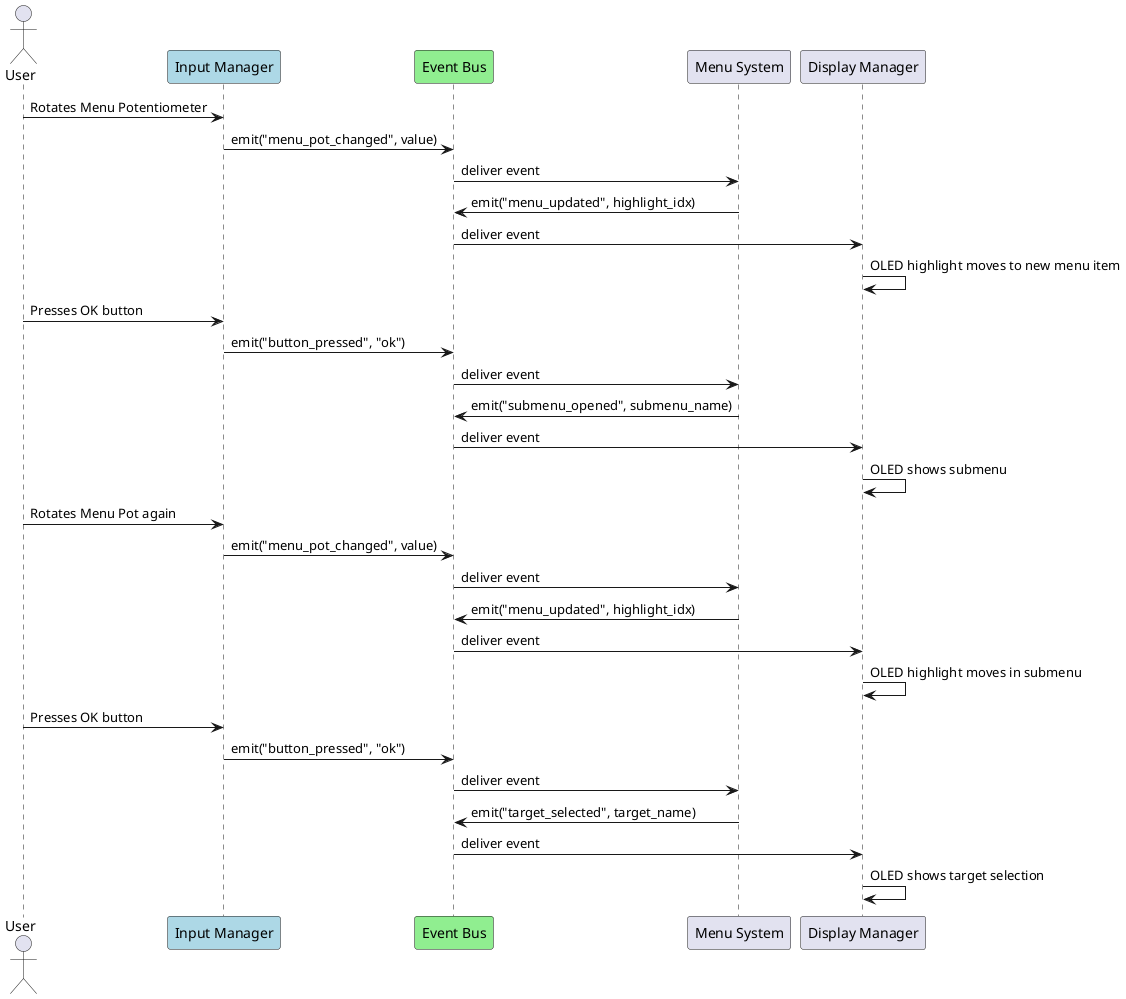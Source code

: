 @startuml
actor User
participant "Input Manager" as IM #LightBlue
participant "Event Bus" as EB #LightGreen
participant "Menu System" as Menu
participant "Display Manager" as DM

User -> IM: Rotates Menu Potentiometer
IM -> EB: emit("menu_pot_changed", value)
EB -> Menu: deliver event
Menu -> EB: emit("menu_updated", highlight_idx)
EB -> DM: deliver event
DM -> DM: OLED highlight moves to new menu item

User -> IM: Presses OK button
IM -> EB: emit("button_pressed", "ok")
EB -> Menu: deliver event
Menu -> EB: emit("submenu_opened", submenu_name)
EB -> DM: deliver event
DM -> DM: OLED shows submenu

User -> IM: Rotates Menu Pot again
IM -> EB: emit("menu_pot_changed", value)
EB -> Menu: deliver event
Menu -> EB: emit("menu_updated", highlight_idx)
EB -> DM: deliver event
DM -> DM: OLED highlight moves in submenu

User -> IM: Presses OK button
IM -> EB: emit("button_pressed", "ok")
EB -> Menu: deliver event
Menu -> EB: emit("target_selected", target_name)
EB -> DM: deliver event
DM -> DM: OLED shows target selection

@enduml
